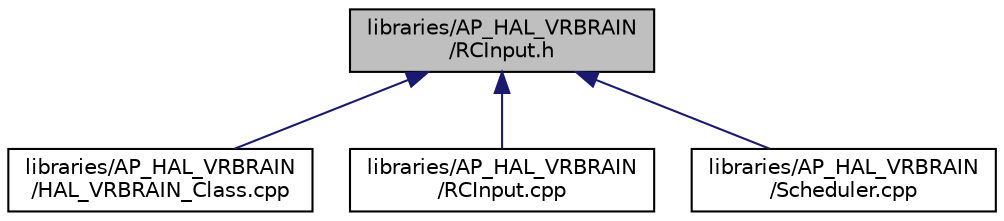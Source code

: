 digraph "libraries/AP_HAL_VRBRAIN/RCInput.h"
{
 // INTERACTIVE_SVG=YES
  edge [fontname="Helvetica",fontsize="10",labelfontname="Helvetica",labelfontsize="10"];
  node [fontname="Helvetica",fontsize="10",shape=record];
  Node1 [label="libraries/AP_HAL_VRBRAIN\l/RCInput.h",height=0.2,width=0.4,color="black", fillcolor="grey75", style="filled", fontcolor="black"];
  Node1 -> Node2 [dir="back",color="midnightblue",fontsize="10",style="solid",fontname="Helvetica"];
  Node2 [label="libraries/AP_HAL_VRBRAIN\l/HAL_VRBRAIN_Class.cpp",height=0.2,width=0.4,color="black", fillcolor="white", style="filled",URL="$HAL__VRBRAIN__Class_8cpp.html"];
  Node1 -> Node3 [dir="back",color="midnightblue",fontsize="10",style="solid",fontname="Helvetica"];
  Node3 [label="libraries/AP_HAL_VRBRAIN\l/RCInput.cpp",height=0.2,width=0.4,color="black", fillcolor="white", style="filled",URL="$VRBRAIN_2RCInput_8cpp.html"];
  Node1 -> Node4 [dir="back",color="midnightblue",fontsize="10",style="solid",fontname="Helvetica"];
  Node4 [label="libraries/AP_HAL_VRBRAIN\l/Scheduler.cpp",height=0.2,width=0.4,color="black", fillcolor="white", style="filled",URL="$AP__HAL__VRBRAIN_2Scheduler_8cpp.html"];
}
